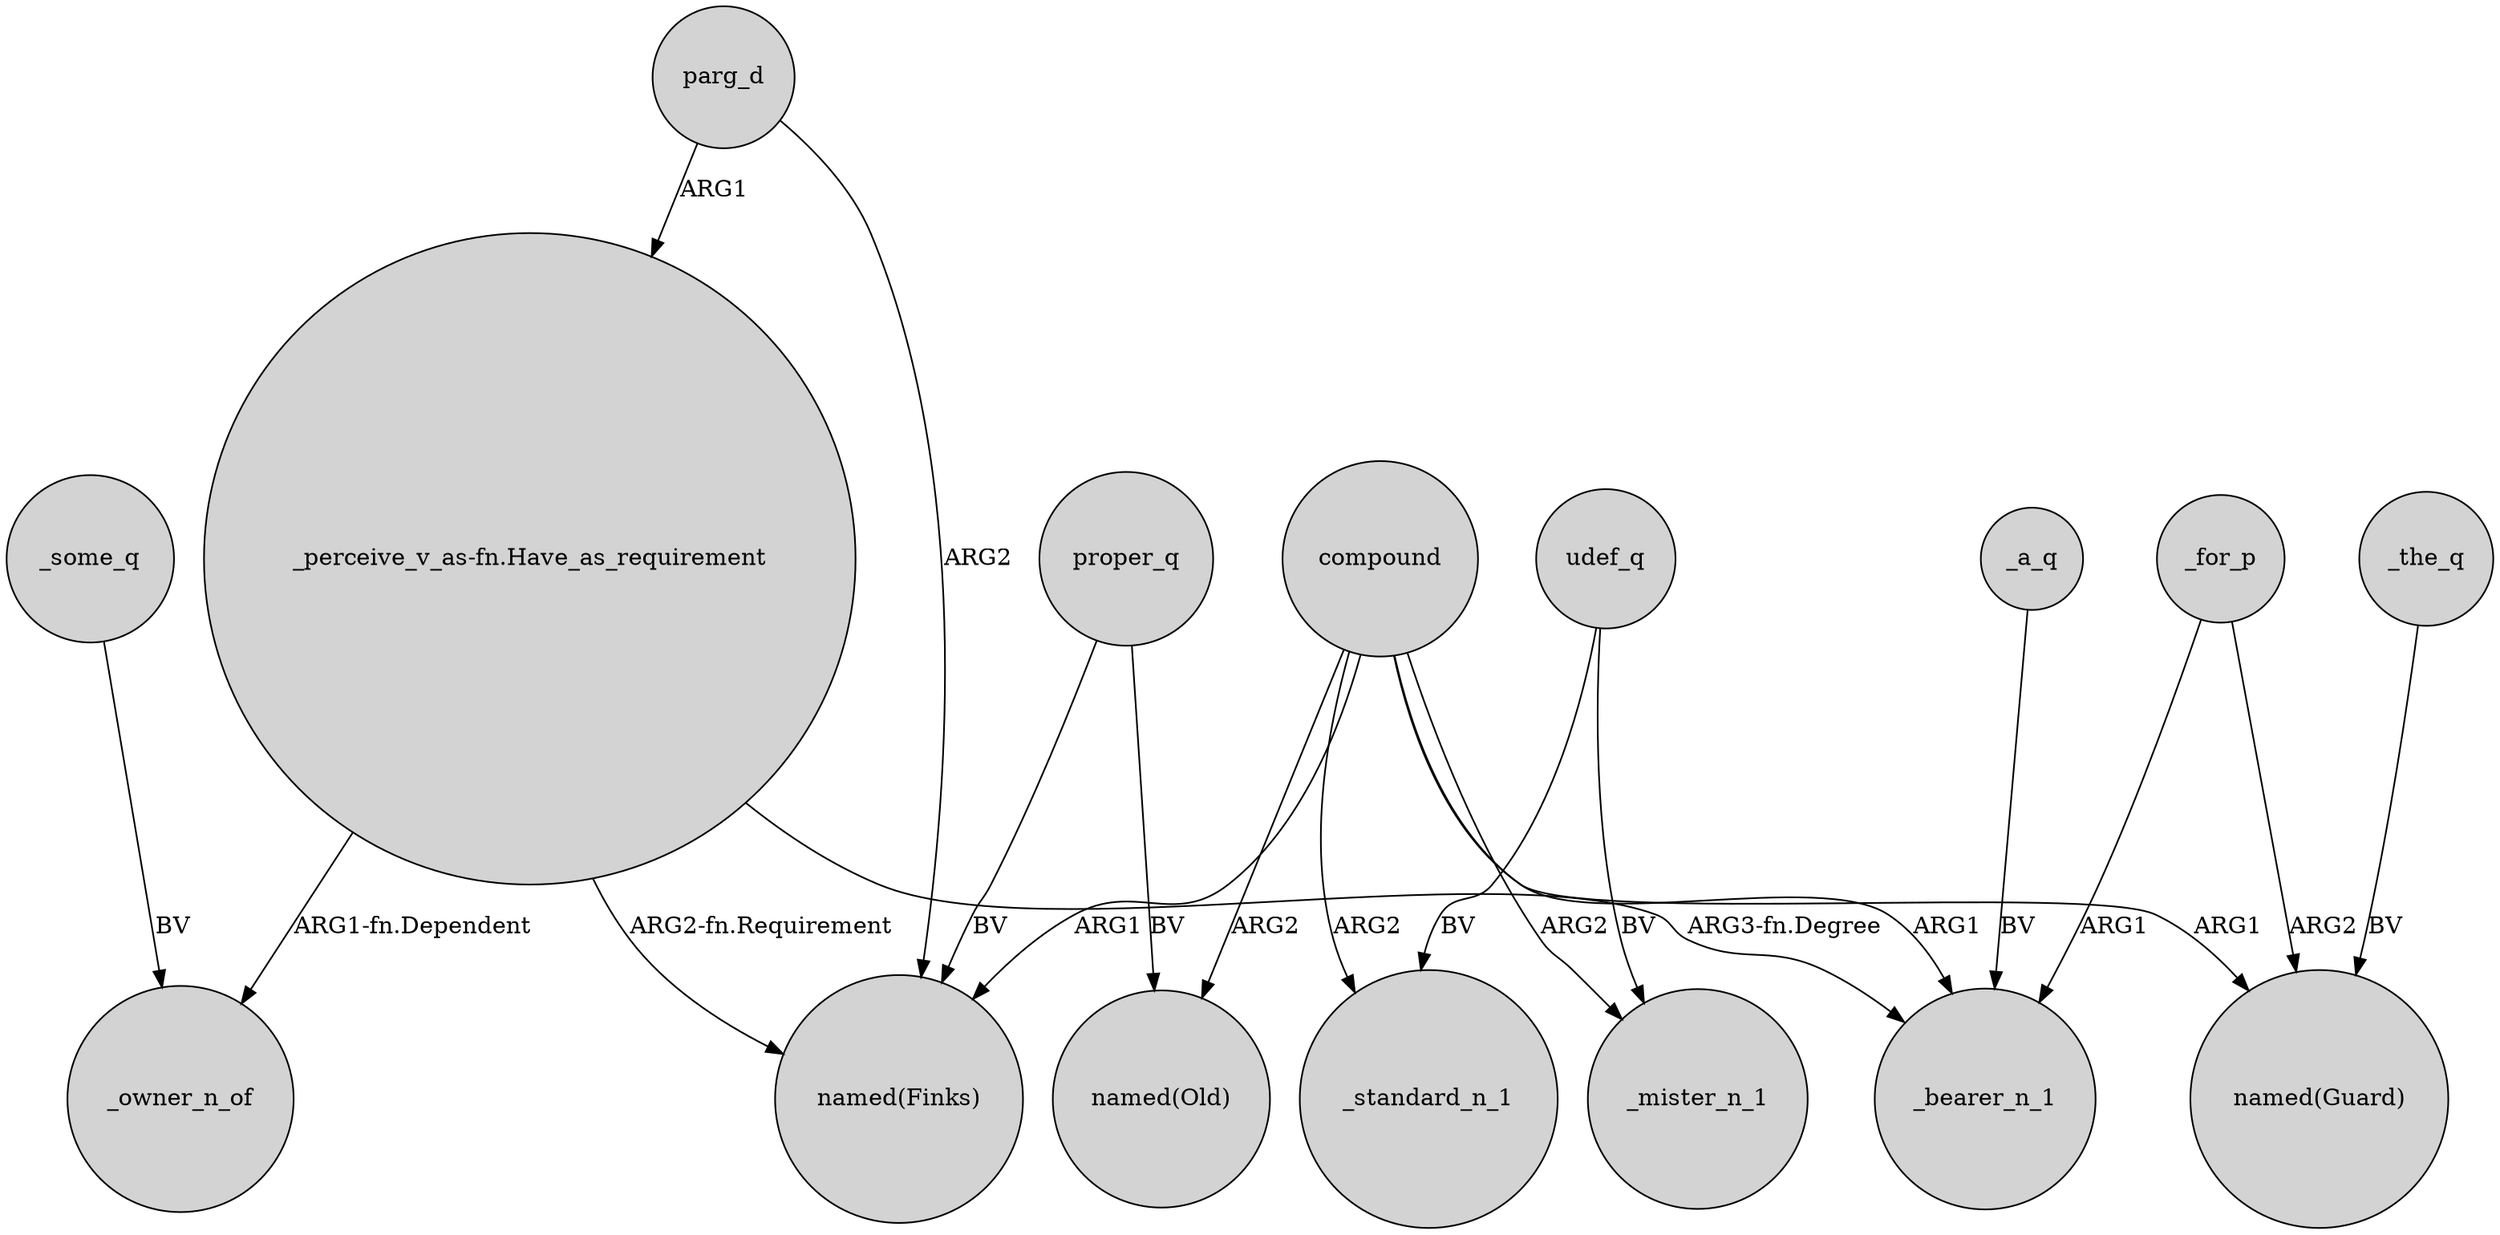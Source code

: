 digraph {
	node [shape=circle style=filled]
	"_perceive_v_as-fn.Have_as_requirement" -> _owner_n_of [label="ARG1-fn.Dependent"]
	compound -> _mister_n_1 [label=ARG2]
	proper_q -> "named(Finks)" [label=BV]
	"_perceive_v_as-fn.Have_as_requirement" -> "named(Finks)" [label="ARG2-fn.Requirement"]
	compound -> _bearer_n_1 [label=ARG1]
	_for_p -> "named(Guard)" [label=ARG2]
	compound -> _standard_n_1 [label=ARG2]
	udef_q -> _mister_n_1 [label=BV]
	parg_d -> "named(Finks)" [label=ARG2]
	_a_q -> _bearer_n_1 [label=BV]
	compound -> "named(Guard)" [label=ARG1]
	proper_q -> "named(Old)" [label=BV]
	udef_q -> _standard_n_1 [label=BV]
	_some_q -> _owner_n_of [label=BV]
	parg_d -> "_perceive_v_as-fn.Have_as_requirement" [label=ARG1]
	compound -> "named(Old)" [label=ARG2]
	compound -> "named(Finks)" [label=ARG1]
	"_perceive_v_as-fn.Have_as_requirement" -> _bearer_n_1 [label="ARG3-fn.Degree"]
	_the_q -> "named(Guard)" [label=BV]
	_for_p -> _bearer_n_1 [label=ARG1]
}
